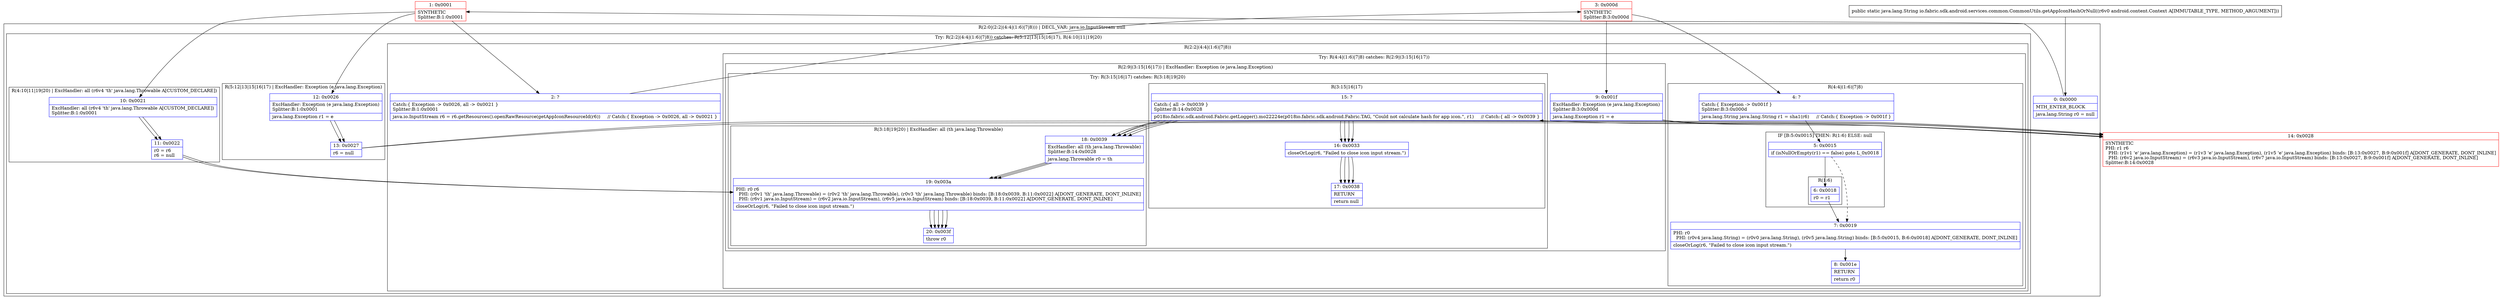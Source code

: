 digraph "CFG forio.fabric.sdk.android.services.common.CommonUtils.getAppIconHashOrNull(Landroid\/content\/Context;)Ljava\/lang\/String;" {
subgraph cluster_Region_1563571219 {
label = "R(2:0|(2:2|(4:4|(1:6)|7|8))) | DECL_VAR: java.io.InputStream null\l";
node [shape=record,color=blue];
Node_0 [shape=record,label="{0\:\ 0x0000|MTH_ENTER_BLOCK\l|java.lang.String r0 = null\l}"];
subgraph cluster_TryCatchRegion_858470795 {
label = "Try: R(2:2|(4:4|(1:6)|7|8)) catches: R(5:12|13|15|16|17), R(4:10|11|19|20)";
node [shape=record,color=blue];
subgraph cluster_Region_1668407349 {
label = "R(2:2|(4:4|(1:6)|7|8))";
node [shape=record,color=blue];
Node_2 [shape=record,label="{2\:\ ?|Catch:\{ Exception \-\> 0x0026, all \-\> 0x0021 \}\lSplitter:B:1:0x0001\l|java.io.InputStream r6 = r6.getResources().openRawResource(getAppIconResourceId(r6))     \/\/ Catch:\{ Exception \-\> 0x0026, all \-\> 0x0021 \}\l}"];
subgraph cluster_TryCatchRegion_2087425642 {
label = "Try: R(4:4|(1:6)|7|8) catches: R(2:9|(3:15|16|17))";
node [shape=record,color=blue];
subgraph cluster_Region_591999776 {
label = "R(4:4|(1:6)|7|8)";
node [shape=record,color=blue];
Node_4 [shape=record,label="{4\:\ ?|Catch:\{ Exception \-\> 0x001f \}\lSplitter:B:3:0x000d\l|java.lang.String java.lang.String r1 = sha1(r6)     \/\/ Catch:\{ Exception \-\> 0x001f \}\l}"];
subgraph cluster_IfRegion_155914056 {
label = "IF [B:5:0x0015] THEN: R(1:6) ELSE: null";
node [shape=record,color=blue];
Node_5 [shape=record,label="{5\:\ 0x0015|if (isNullOrEmpty(r1) == false) goto L_0x0018\l}"];
subgraph cluster_Region_2132709183 {
label = "R(1:6)";
node [shape=record,color=blue];
Node_6 [shape=record,label="{6\:\ 0x0018|r0 = r1\l}"];
}
}
Node_7 [shape=record,label="{7\:\ 0x0019|PHI: r0 \l  PHI: (r0v4 java.lang.String) = (r0v0 java.lang.String), (r0v5 java.lang.String) binds: [B:5:0x0015, B:6:0x0018] A[DONT_GENERATE, DONT_INLINE]\l|closeOrLog(r6, \"Failed to close icon input stream.\")\l}"];
Node_8 [shape=record,label="{8\:\ 0x001e|RETURN\l|return r0\l}"];
}
subgraph cluster_Region_1344822310 {
label = "R(2:9|(3:15|16|17)) | ExcHandler: Exception (e java.lang.Exception)\l";
node [shape=record,color=blue];
Node_9 [shape=record,label="{9\:\ 0x001f|ExcHandler: Exception (e java.lang.Exception)\lSplitter:B:3:0x000d\l|java.lang.Exception r1 = e\l}"];
subgraph cluster_TryCatchRegion_2007729728 {
label = "Try: R(3:15|16|17) catches: R(3:18|19|20)";
node [shape=record,color=blue];
subgraph cluster_Region_489037407 {
label = "R(3:15|16|17)";
node [shape=record,color=blue];
Node_15 [shape=record,label="{15\:\ ?|Catch:\{ all \-\> 0x0039 \}\lSplitter:B:14:0x0028\l|p018io.fabric.sdk.android.Fabric.getLogger().mo22224e(p018io.fabric.sdk.android.Fabric.TAG, \"Could not calculate hash for app icon.\", r1)     \/\/ Catch:\{ all \-\> 0x0039 \}\l}"];
Node_16 [shape=record,label="{16\:\ 0x0033|closeOrLog(r6, \"Failed to close icon input stream.\")\l}"];
Node_17 [shape=record,label="{17\:\ 0x0038|RETURN\l|return null\l}"];
}
subgraph cluster_Region_1029575511 {
label = "R(3:18|19|20) | ExcHandler: all (th java.lang.Throwable)\l";
node [shape=record,color=blue];
Node_18 [shape=record,label="{18\:\ 0x0039|ExcHandler: all (th java.lang.Throwable)\lSplitter:B:14:0x0028\l|java.lang.Throwable r0 = th\l}"];
Node_19 [shape=record,label="{19\:\ 0x003a|PHI: r0 r6 \l  PHI: (r0v1 'th' java.lang.Throwable) = (r0v2 'th' java.lang.Throwable), (r0v3 'th' java.lang.Throwable) binds: [B:18:0x0039, B:11:0x0022] A[DONT_GENERATE, DONT_INLINE]\l  PHI: (r6v1 java.io.InputStream) = (r6v2 java.io.InputStream), (r6v5 java.io.InputStream) binds: [B:18:0x0039, B:11:0x0022] A[DONT_GENERATE, DONT_INLINE]\l|closeOrLog(r6, \"Failed to close icon input stream.\")\l}"];
Node_20 [shape=record,label="{20\:\ 0x003f|throw r0\l}"];
}
}
}
}
}
subgraph cluster_Region_608425801 {
label = "R(5:12|13|15|16|17) | ExcHandler: Exception (e java.lang.Exception)\l";
node [shape=record,color=blue];
Node_12 [shape=record,label="{12\:\ 0x0026|ExcHandler: Exception (e java.lang.Exception)\lSplitter:B:1:0x0001\l|java.lang.Exception r1 = e\l}"];
Node_13 [shape=record,label="{13\:\ 0x0027|r6 = null\l}"];
Node_15 [shape=record,label="{15\:\ ?|Catch:\{ all \-\> 0x0039 \}\lSplitter:B:14:0x0028\l|p018io.fabric.sdk.android.Fabric.getLogger().mo22224e(p018io.fabric.sdk.android.Fabric.TAG, \"Could not calculate hash for app icon.\", r1)     \/\/ Catch:\{ all \-\> 0x0039 \}\l}"];
Node_16 [shape=record,label="{16\:\ 0x0033|closeOrLog(r6, \"Failed to close icon input stream.\")\l}"];
Node_17 [shape=record,label="{17\:\ 0x0038|RETURN\l|return null\l}"];
}
subgraph cluster_Region_1746795902 {
label = "R(4:10|11|19|20) | ExcHandler: all (r6v4 'th' java.lang.Throwable A[CUSTOM_DECLARE])\l";
node [shape=record,color=blue];
Node_10 [shape=record,label="{10\:\ 0x0021|ExcHandler: all (r6v4 'th' java.lang.Throwable A[CUSTOM_DECLARE])\lSplitter:B:1:0x0001\l}"];
Node_11 [shape=record,label="{11\:\ 0x0022|r0 = r6\lr6 = null\l}"];
Node_19 [shape=record,label="{19\:\ 0x003a|PHI: r0 r6 \l  PHI: (r0v1 'th' java.lang.Throwable) = (r0v2 'th' java.lang.Throwable), (r0v3 'th' java.lang.Throwable) binds: [B:18:0x0039, B:11:0x0022] A[DONT_GENERATE, DONT_INLINE]\l  PHI: (r6v1 java.io.InputStream) = (r6v2 java.io.InputStream), (r6v5 java.io.InputStream) binds: [B:18:0x0039, B:11:0x0022] A[DONT_GENERATE, DONT_INLINE]\l|closeOrLog(r6, \"Failed to close icon input stream.\")\l}"];
Node_20 [shape=record,label="{20\:\ 0x003f|throw r0\l}"];
}
}
}
subgraph cluster_Region_608425801 {
label = "R(5:12|13|15|16|17) | ExcHandler: Exception (e java.lang.Exception)\l";
node [shape=record,color=blue];
Node_12 [shape=record,label="{12\:\ 0x0026|ExcHandler: Exception (e java.lang.Exception)\lSplitter:B:1:0x0001\l|java.lang.Exception r1 = e\l}"];
Node_13 [shape=record,label="{13\:\ 0x0027|r6 = null\l}"];
Node_15 [shape=record,label="{15\:\ ?|Catch:\{ all \-\> 0x0039 \}\lSplitter:B:14:0x0028\l|p018io.fabric.sdk.android.Fabric.getLogger().mo22224e(p018io.fabric.sdk.android.Fabric.TAG, \"Could not calculate hash for app icon.\", r1)     \/\/ Catch:\{ all \-\> 0x0039 \}\l}"];
Node_16 [shape=record,label="{16\:\ 0x0033|closeOrLog(r6, \"Failed to close icon input stream.\")\l}"];
Node_17 [shape=record,label="{17\:\ 0x0038|RETURN\l|return null\l}"];
}
subgraph cluster_Region_1746795902 {
label = "R(4:10|11|19|20) | ExcHandler: all (r6v4 'th' java.lang.Throwable A[CUSTOM_DECLARE])\l";
node [shape=record,color=blue];
Node_10 [shape=record,label="{10\:\ 0x0021|ExcHandler: all (r6v4 'th' java.lang.Throwable A[CUSTOM_DECLARE])\lSplitter:B:1:0x0001\l}"];
Node_11 [shape=record,label="{11\:\ 0x0022|r0 = r6\lr6 = null\l}"];
Node_19 [shape=record,label="{19\:\ 0x003a|PHI: r0 r6 \l  PHI: (r0v1 'th' java.lang.Throwable) = (r0v2 'th' java.lang.Throwable), (r0v3 'th' java.lang.Throwable) binds: [B:18:0x0039, B:11:0x0022] A[DONT_GENERATE, DONT_INLINE]\l  PHI: (r6v1 java.io.InputStream) = (r6v2 java.io.InputStream), (r6v5 java.io.InputStream) binds: [B:18:0x0039, B:11:0x0022] A[DONT_GENERATE, DONT_INLINE]\l|closeOrLog(r6, \"Failed to close icon input stream.\")\l}"];
Node_20 [shape=record,label="{20\:\ 0x003f|throw r0\l}"];
}
subgraph cluster_Region_1344822310 {
label = "R(2:9|(3:15|16|17)) | ExcHandler: Exception (e java.lang.Exception)\l";
node [shape=record,color=blue];
Node_9 [shape=record,label="{9\:\ 0x001f|ExcHandler: Exception (e java.lang.Exception)\lSplitter:B:3:0x000d\l|java.lang.Exception r1 = e\l}"];
subgraph cluster_TryCatchRegion_2007729728 {
label = "Try: R(3:15|16|17) catches: R(3:18|19|20)";
node [shape=record,color=blue];
subgraph cluster_Region_489037407 {
label = "R(3:15|16|17)";
node [shape=record,color=blue];
Node_15 [shape=record,label="{15\:\ ?|Catch:\{ all \-\> 0x0039 \}\lSplitter:B:14:0x0028\l|p018io.fabric.sdk.android.Fabric.getLogger().mo22224e(p018io.fabric.sdk.android.Fabric.TAG, \"Could not calculate hash for app icon.\", r1)     \/\/ Catch:\{ all \-\> 0x0039 \}\l}"];
Node_16 [shape=record,label="{16\:\ 0x0033|closeOrLog(r6, \"Failed to close icon input stream.\")\l}"];
Node_17 [shape=record,label="{17\:\ 0x0038|RETURN\l|return null\l}"];
}
subgraph cluster_Region_1029575511 {
label = "R(3:18|19|20) | ExcHandler: all (th java.lang.Throwable)\l";
node [shape=record,color=blue];
Node_18 [shape=record,label="{18\:\ 0x0039|ExcHandler: all (th java.lang.Throwable)\lSplitter:B:14:0x0028\l|java.lang.Throwable r0 = th\l}"];
Node_19 [shape=record,label="{19\:\ 0x003a|PHI: r0 r6 \l  PHI: (r0v1 'th' java.lang.Throwable) = (r0v2 'th' java.lang.Throwable), (r0v3 'th' java.lang.Throwable) binds: [B:18:0x0039, B:11:0x0022] A[DONT_GENERATE, DONT_INLINE]\l  PHI: (r6v1 java.io.InputStream) = (r6v2 java.io.InputStream), (r6v5 java.io.InputStream) binds: [B:18:0x0039, B:11:0x0022] A[DONT_GENERATE, DONT_INLINE]\l|closeOrLog(r6, \"Failed to close icon input stream.\")\l}"];
Node_20 [shape=record,label="{20\:\ 0x003f|throw r0\l}"];
}
}
}
subgraph cluster_Region_1029575511 {
label = "R(3:18|19|20) | ExcHandler: all (th java.lang.Throwable)\l";
node [shape=record,color=blue];
Node_18 [shape=record,label="{18\:\ 0x0039|ExcHandler: all (th java.lang.Throwable)\lSplitter:B:14:0x0028\l|java.lang.Throwable r0 = th\l}"];
Node_19 [shape=record,label="{19\:\ 0x003a|PHI: r0 r6 \l  PHI: (r0v1 'th' java.lang.Throwable) = (r0v2 'th' java.lang.Throwable), (r0v3 'th' java.lang.Throwable) binds: [B:18:0x0039, B:11:0x0022] A[DONT_GENERATE, DONT_INLINE]\l  PHI: (r6v1 java.io.InputStream) = (r6v2 java.io.InputStream), (r6v5 java.io.InputStream) binds: [B:18:0x0039, B:11:0x0022] A[DONT_GENERATE, DONT_INLINE]\l|closeOrLog(r6, \"Failed to close icon input stream.\")\l}"];
Node_20 [shape=record,label="{20\:\ 0x003f|throw r0\l}"];
}
Node_1 [shape=record,color=red,label="{1\:\ 0x0001|SYNTHETIC\lSplitter:B:1:0x0001\l}"];
Node_3 [shape=record,color=red,label="{3\:\ 0x000d|SYNTHETIC\lSplitter:B:3:0x000d\l}"];
Node_14 [shape=record,color=red,label="{14\:\ 0x0028|SYNTHETIC\lPHI: r1 r6 \l  PHI: (r1v1 'e' java.lang.Exception) = (r1v3 'e' java.lang.Exception), (r1v5 'e' java.lang.Exception) binds: [B:13:0x0027, B:9:0x001f] A[DONT_GENERATE, DONT_INLINE]\l  PHI: (r6v2 java.io.InputStream) = (r6v3 java.io.InputStream), (r6v7 java.io.InputStream) binds: [B:13:0x0027, B:9:0x001f] A[DONT_GENERATE, DONT_INLINE]\lSplitter:B:14:0x0028\l}"];
MethodNode[shape=record,label="{public static java.lang.String io.fabric.sdk.android.services.common.CommonUtils.getAppIconHashOrNull((r6v0 android.content.Context A[IMMUTABLE_TYPE, METHOD_ARGUMENT])) }"];
MethodNode -> Node_0;
Node_0 -> Node_1;
Node_2 -> Node_3;
Node_4 -> Node_5;
Node_5 -> Node_6;
Node_5 -> Node_7[style=dashed];
Node_6 -> Node_7;
Node_7 -> Node_8;
Node_9 -> Node_14;
Node_15 -> Node_16;
Node_15 -> Node_18;
Node_16 -> Node_17;
Node_18 -> Node_19;
Node_19 -> Node_20;
Node_12 -> Node_13;
Node_13 -> Node_14;
Node_15 -> Node_16;
Node_15 -> Node_18;
Node_16 -> Node_17;
Node_10 -> Node_11;
Node_11 -> Node_19;
Node_19 -> Node_20;
Node_12 -> Node_13;
Node_13 -> Node_14;
Node_15 -> Node_16;
Node_15 -> Node_18;
Node_16 -> Node_17;
Node_10 -> Node_11;
Node_11 -> Node_19;
Node_19 -> Node_20;
Node_9 -> Node_14;
Node_15 -> Node_16;
Node_15 -> Node_18;
Node_16 -> Node_17;
Node_18 -> Node_19;
Node_19 -> Node_20;
Node_18 -> Node_19;
Node_19 -> Node_20;
Node_1 -> Node_2;
Node_1 -> Node_12;
Node_1 -> Node_10;
Node_3 -> Node_4;
Node_3 -> Node_9;
Node_14 -> Node_15;
Node_14 -> Node_18;
}

